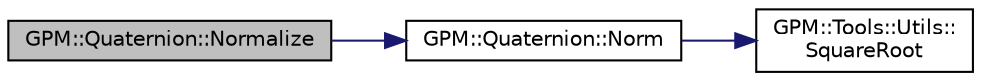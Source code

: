 digraph "GPM::Quaternion::Normalize"
{
 // INTERACTIVE_SVG=YES
 // LATEX_PDF_SIZE
  edge [fontname="Helvetica",fontsize="10",labelfontname="Helvetica",labelfontsize="10"];
  node [fontname="Helvetica",fontsize="10",shape=record];
  rankdir="LR";
  Node177 [label="GPM::Quaternion::Normalize",height=0.2,width=0.4,color="black", fillcolor="grey75", style="filled", fontcolor="black",tooltip="Normalize the current quaternion."];
  Node177 -> Node178 [color="midnightblue",fontsize="10",style="solid",fontname="Helvetica"];
  Node178 [label="GPM::Quaternion::Norm",height=0.2,width=0.4,color="black", fillcolor="white", style="filled",URL="$struct_g_p_m_1_1_quaternion.html#a6540067ff621a654b007315429aa02a3",tooltip="Norm of a quaternion, alias magnitude."];
  Node178 -> Node179 [color="midnightblue",fontsize="10",style="solid",fontname="Helvetica"];
  Node179 [label="GPM::Tools::Utils::\lSquareRoot",height=0.2,width=0.4,color="black", fillcolor="white", style="filled",URL="$class_g_p_m_1_1_tools_1_1_utils.html#a146bc1e50694a48775a923433b3175df",tooltip="Return the square root of a numeric value."];
}
